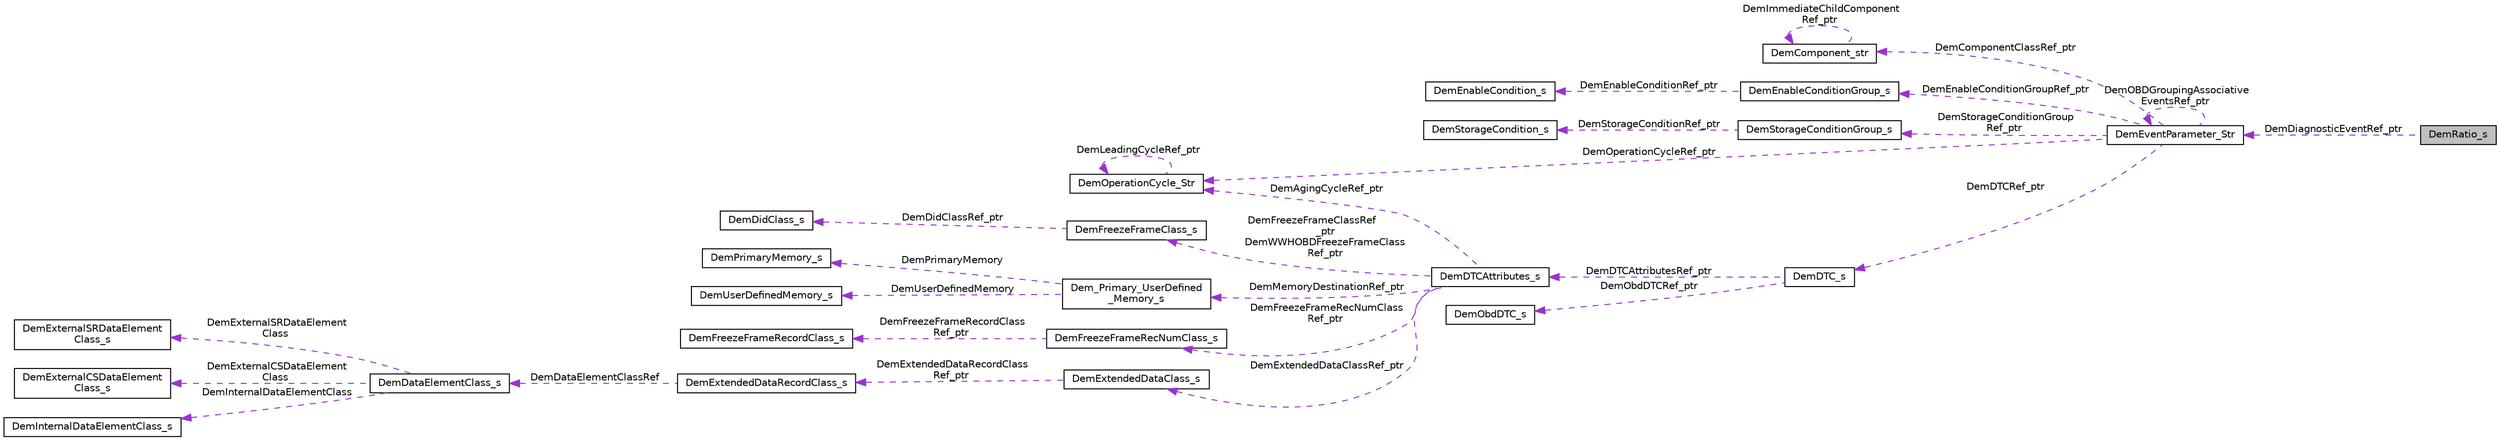 digraph "DemRatio_s"
{
 // LATEX_PDF_SIZE
  edge [fontname="Helvetica",fontsize="10",labelfontname="Helvetica",labelfontsize="10"];
  node [fontname="Helvetica",fontsize="10",shape=record];
  rankdir="LR";
  Node1 [label="DemRatio_s",height=0.2,width=0.4,color="black", fillcolor="grey75", style="filled", fontcolor="black",tooltip=" "];
  Node2 -> Node1 [dir="back",color="darkorchid3",fontsize="10",style="dashed",label=" DemDiagnosticEventRef_ptr" ,fontname="Helvetica"];
  Node2 [label="DemEventParameter_Str",height=0.2,width=0.4,color="black", fillcolor="white", style="filled",URL="$struct_dem_event_parameter___str.html",tooltip=" "];
  Node2 -> Node2 [dir="back",color="darkorchid3",fontsize="10",style="dashed",label=" DemOBDGroupingAssociative\lEventsRef_ptr" ,fontname="Helvetica"];
  Node3 -> Node2 [dir="back",color="darkorchid3",fontsize="10",style="dashed",label=" DemComponentClassRef_ptr" ,fontname="Helvetica"];
  Node3 [label="DemComponent_str",height=0.2,width=0.4,color="black", fillcolor="white", style="filled",URL="$struct_dem_component__str.html",tooltip=" "];
  Node3 -> Node3 [dir="back",color="darkorchid3",fontsize="10",style="dashed",label=" DemImmediateChildComponent\lRef_ptr" ,fontname="Helvetica"];
  Node4 -> Node2 [dir="back",color="darkorchid3",fontsize="10",style="dashed",label=" DemEnableConditionGroupRef_ptr" ,fontname="Helvetica"];
  Node4 [label="DemEnableConditionGroup_s",height=0.2,width=0.4,color="black", fillcolor="white", style="filled",URL="$struct_dem_enable_condition_group__s.html",tooltip=" "];
  Node5 -> Node4 [dir="back",color="darkorchid3",fontsize="10",style="dashed",label=" DemEnableConditionRef_ptr" ,fontname="Helvetica"];
  Node5 [label="DemEnableCondition_s",height=0.2,width=0.4,color="black", fillcolor="white", style="filled",URL="$struct_dem_enable_condition__s.html",tooltip=" "];
  Node6 -> Node2 [dir="back",color="darkorchid3",fontsize="10",style="dashed",label=" DemStorageConditionGroup\lRef_ptr" ,fontname="Helvetica"];
  Node6 [label="DemStorageConditionGroup_s",height=0.2,width=0.4,color="black", fillcolor="white", style="filled",URL="$struct_dem_storage_condition_group__s.html",tooltip=" "];
  Node7 -> Node6 [dir="back",color="darkorchid3",fontsize="10",style="dashed",label=" DemStorageConditionRef_ptr" ,fontname="Helvetica"];
  Node7 [label="DemStorageCondition_s",height=0.2,width=0.4,color="black", fillcolor="white", style="filled",URL="$struct_dem_storage_condition__s.html",tooltip=" "];
  Node8 -> Node2 [dir="back",color="darkorchid3",fontsize="10",style="dashed",label=" DemOperationCycleRef_ptr" ,fontname="Helvetica"];
  Node8 [label="DemOperationCycle_Str",height=0.2,width=0.4,color="black", fillcolor="white", style="filled",URL="$struct_dem_operation_cycle___str.html",tooltip=" "];
  Node8 -> Node8 [dir="back",color="darkorchid3",fontsize="10",style="dashed",label=" DemLeadingCycleRef_ptr" ,fontname="Helvetica"];
  Node9 -> Node2 [dir="back",color="darkorchid3",fontsize="10",style="dashed",label=" DemDTCRef_ptr" ,fontname="Helvetica"];
  Node9 [label="DemDTC_s",height=0.2,width=0.4,color="black", fillcolor="white", style="filled",URL="$struct_dem_d_t_c__s.html",tooltip=" "];
  Node10 -> Node9 [dir="back",color="darkorchid3",fontsize="10",style="dashed",label=" DemObdDTCRef_ptr" ,fontname="Helvetica"];
  Node10 [label="DemObdDTC_s",height=0.2,width=0.4,color="black", fillcolor="white", style="filled",URL="$struct_dem_obd_d_t_c__s.html",tooltip=" "];
  Node11 -> Node9 [dir="back",color="darkorchid3",fontsize="10",style="dashed",label=" DemDTCAttributesRef_ptr" ,fontname="Helvetica"];
  Node11 [label="DemDTCAttributes_s",height=0.2,width=0.4,color="black", fillcolor="white", style="filled",URL="$struct_dem_d_t_c_attributes__s.html",tooltip=" "];
  Node12 -> Node11 [dir="back",color="darkorchid3",fontsize="10",style="dashed",label=" DemFreezeFrameClassRef\l_ptr\nDemWWHOBDFreezeFrameClass\lRef_ptr" ,fontname="Helvetica"];
  Node12 [label="DemFreezeFrameClass_s",height=0.2,width=0.4,color="black", fillcolor="white", style="filled",URL="$struct_dem_freeze_frame_class__s.html",tooltip=" "];
  Node13 -> Node12 [dir="back",color="darkorchid3",fontsize="10",style="dashed",label=" DemDidClassRef_ptr" ,fontname="Helvetica"];
  Node13 [label="DemDidClass_s",height=0.2,width=0.4,color="black", fillcolor="white", style="filled",URL="$struct_dem_did_class__s.html",tooltip=" "];
  Node14 -> Node11 [dir="back",color="darkorchid3",fontsize="10",style="dashed",label=" DemMemoryDestinationRef_ptr" ,fontname="Helvetica"];
  Node14 [label="Dem_Primary_UserDefined\l_Memory_s",height=0.2,width=0.4,color="black", fillcolor="white", style="filled",URL="$union_dem___primary___user_defined___memory__s.html",tooltip=" "];
  Node15 -> Node14 [dir="back",color="darkorchid3",fontsize="10",style="dashed",label=" DemPrimaryMemory" ,fontname="Helvetica"];
  Node15 [label="DemPrimaryMemory_s",height=0.2,width=0.4,color="black", fillcolor="white", style="filled",URL="$struct_dem_primary_memory__s.html",tooltip=" "];
  Node16 -> Node14 [dir="back",color="darkorchid3",fontsize="10",style="dashed",label=" DemUserDefinedMemory" ,fontname="Helvetica"];
  Node16 [label="DemUserDefinedMemory_s",height=0.2,width=0.4,color="black", fillcolor="white", style="filled",URL="$struct_dem_user_defined_memory__s.html",tooltip=" "];
  Node17 -> Node11 [dir="back",color="darkorchid3",fontsize="10",style="dashed",label=" DemFreezeFrameRecNumClass\lRef_ptr" ,fontname="Helvetica"];
  Node17 [label="DemFreezeFrameRecNumClass_s",height=0.2,width=0.4,color="black", fillcolor="white", style="filled",URL="$struct_dem_freeze_frame_rec_num_class__s.html",tooltip=" "];
  Node18 -> Node17 [dir="back",color="darkorchid3",fontsize="10",style="dashed",label=" DemFreezeFrameRecordClass\lRef_ptr" ,fontname="Helvetica"];
  Node18 [label="DemFreezeFrameRecordClass_s",height=0.2,width=0.4,color="black", fillcolor="white", style="filled",URL="$struct_dem_freeze_frame_record_class__s.html",tooltip=" "];
  Node19 -> Node11 [dir="back",color="darkorchid3",fontsize="10",style="dashed",label=" DemExtendedDataClassRef_ptr" ,fontname="Helvetica"];
  Node19 [label="DemExtendedDataClass_s",height=0.2,width=0.4,color="black", fillcolor="white", style="filled",URL="$struct_dem_extended_data_class__s.html",tooltip=" "];
  Node20 -> Node19 [dir="back",color="darkorchid3",fontsize="10",style="dashed",label=" DemExtendedDataRecordClass\lRef_ptr" ,fontname="Helvetica"];
  Node20 [label="DemExtendedDataRecordClass_s",height=0.2,width=0.4,color="black", fillcolor="white", style="filled",URL="$struct_dem_extended_data_record_class__s.html",tooltip=" "];
  Node21 -> Node20 [dir="back",color="darkorchid3",fontsize="10",style="dashed",label=" DemDataElementClassRef" ,fontname="Helvetica"];
  Node21 [label="DemDataElementClass_s",height=0.2,width=0.4,color="black", fillcolor="white", style="filled",URL="$struct_dem_data_element_class__s.html",tooltip=" "];
  Node22 -> Node21 [dir="back",color="darkorchid3",fontsize="10",style="dashed",label=" DemExternalSRDataElement\lClass" ,fontname="Helvetica"];
  Node22 [label="DemExternalSRDataElement\lClass_s",height=0.2,width=0.4,color="black", fillcolor="white", style="filled",URL="$struct_dem_external_s_r_data_element_class__s.html",tooltip=" "];
  Node23 -> Node21 [dir="back",color="darkorchid3",fontsize="10",style="dashed",label=" DemExternalCSDataElement\lClass" ,fontname="Helvetica"];
  Node23 [label="DemExternalCSDataElement\lClass_s",height=0.2,width=0.4,color="black", fillcolor="white", style="filled",URL="$struct_dem_external_c_s_data_element_class__s.html",tooltip=" "];
  Node24 -> Node21 [dir="back",color="darkorchid3",fontsize="10",style="dashed",label=" DemInternalDataElementClass" ,fontname="Helvetica"];
  Node24 [label="DemInternalDataElementClass_s",height=0.2,width=0.4,color="black", fillcolor="white", style="filled",URL="$struct_dem_internal_data_element_class__s.html",tooltip=" "];
  Node8 -> Node11 [dir="back",color="darkorchid3",fontsize="10",style="dashed",label=" DemAgingCycleRef_ptr" ,fontname="Helvetica"];
}
